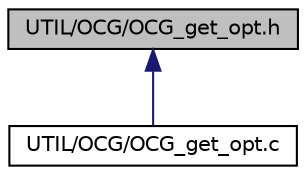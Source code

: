 digraph "UTIL/OCG/OCG_get_opt.h"
{
 // LATEX_PDF_SIZE
  edge [fontname="Helvetica",fontsize="10",labelfontname="Helvetica",labelfontsize="10"];
  node [fontname="Helvetica",fontsize="10",shape=record];
  Node1 [label="UTIL/OCG/OCG_get_opt.h",height=0.2,width=0.4,color="black", fillcolor="grey75", style="filled", fontcolor="black",tooltip=" "];
  Node1 -> Node2 [dir="back",color="midnightblue",fontsize="10",style="solid",fontname="Helvetica"];
  Node2 [label="UTIL/OCG/OCG_get_opt.c",height=0.2,width=0.4,color="black", fillcolor="white", style="filled",URL="$OCG__get__opt_8c.html",tooltip="Get Options of the OCG command."];
}
